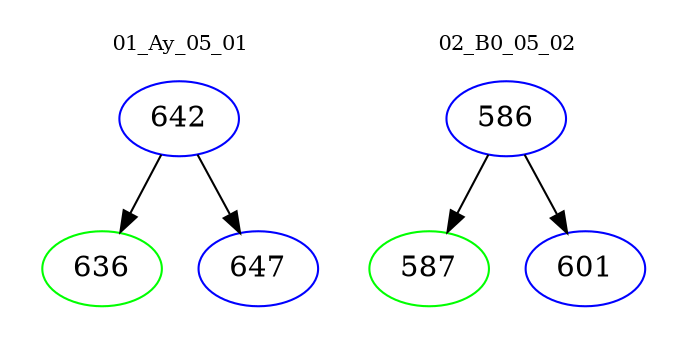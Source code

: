 digraph{
subgraph cluster_0 {
color = white
label = "01_Ay_05_01";
fontsize=10;
T0_642 [label="642", color="blue"]
T0_642 -> T0_636 [color="black"]
T0_636 [label="636", color="green"]
T0_642 -> T0_647 [color="black"]
T0_647 [label="647", color="blue"]
}
subgraph cluster_1 {
color = white
label = "02_B0_05_02";
fontsize=10;
T1_586 [label="586", color="blue"]
T1_586 -> T1_587 [color="black"]
T1_587 [label="587", color="green"]
T1_586 -> T1_601 [color="black"]
T1_601 [label="601", color="blue"]
}
}
